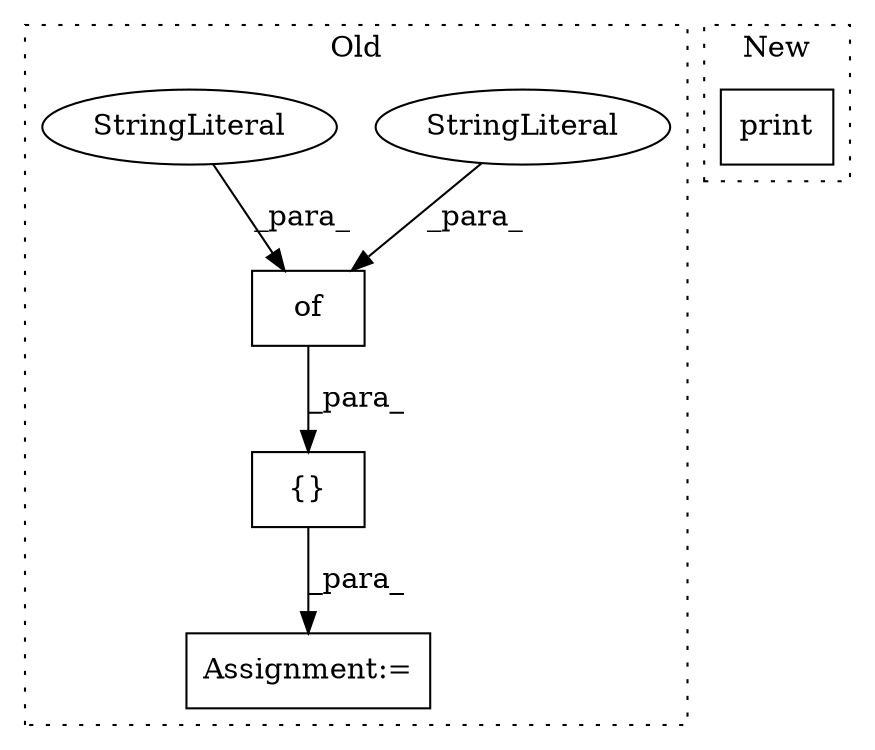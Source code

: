digraph G {
subgraph cluster0 {
1 [label="of" a="32" s="7530,7642" l="3,1" shape="box"];
3 [label="StringLiteral" a="45" s="7533" l="10" shape="ellipse"];
4 [label="Assignment:=" a="7" s="7441" l="1" shape="box"];
5 [label="StringLiteral" a="45" s="7594" l="4" shape="ellipse"];
6 [label="{}" a="4" s="7499,7666" l="1,1" shape="box"];
label = "Old";
style="dotted";
}
subgraph cluster1 {
2 [label="print" a="32" s="5784" l="7" shape="box"];
label = "New";
style="dotted";
}
1 -> 6 [label="_para_"];
3 -> 1 [label="_para_"];
5 -> 1 [label="_para_"];
6 -> 4 [label="_para_"];
}